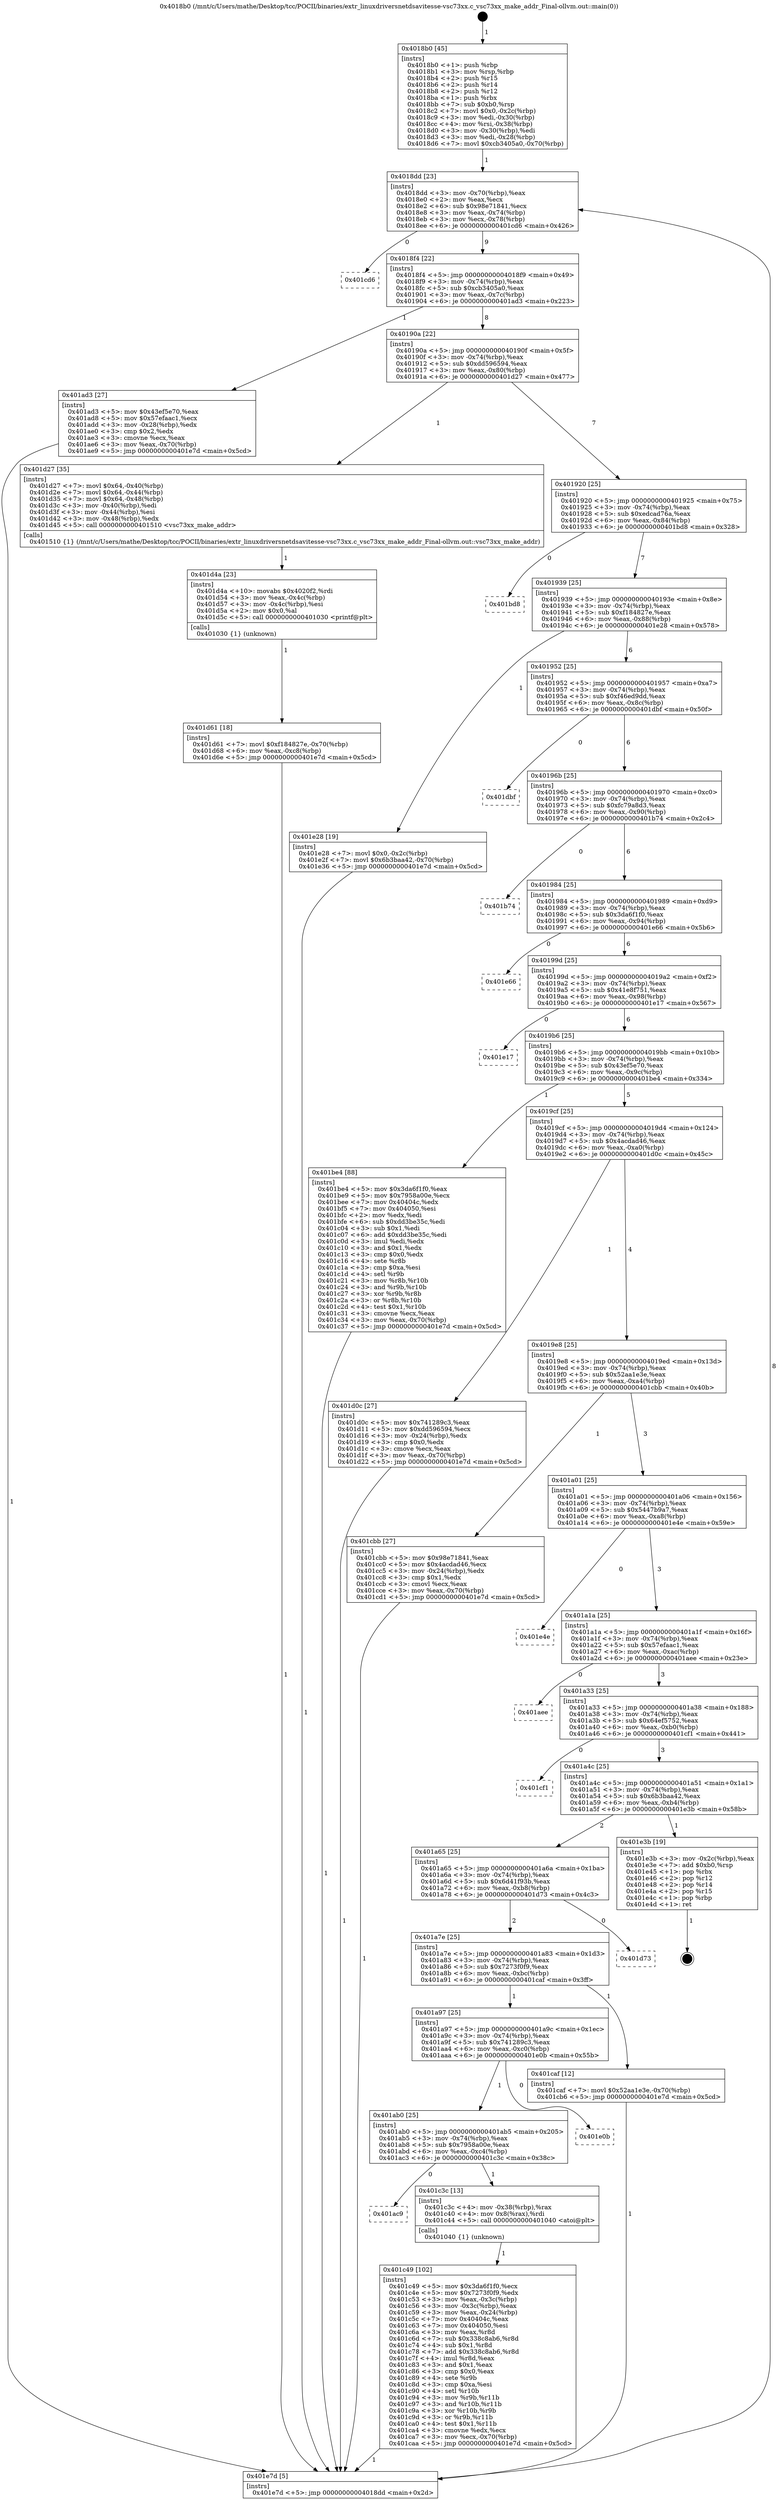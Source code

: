 digraph "0x4018b0" {
  label = "0x4018b0 (/mnt/c/Users/mathe/Desktop/tcc/POCII/binaries/extr_linuxdriversnetdsavitesse-vsc73xx.c_vsc73xx_make_addr_Final-ollvm.out::main(0))"
  labelloc = "t"
  node[shape=record]

  Entry [label="",width=0.3,height=0.3,shape=circle,fillcolor=black,style=filled]
  "0x4018dd" [label="{
     0x4018dd [23]\l
     | [instrs]\l
     &nbsp;&nbsp;0x4018dd \<+3\>: mov -0x70(%rbp),%eax\l
     &nbsp;&nbsp;0x4018e0 \<+2\>: mov %eax,%ecx\l
     &nbsp;&nbsp;0x4018e2 \<+6\>: sub $0x98e71841,%ecx\l
     &nbsp;&nbsp;0x4018e8 \<+3\>: mov %eax,-0x74(%rbp)\l
     &nbsp;&nbsp;0x4018eb \<+3\>: mov %ecx,-0x78(%rbp)\l
     &nbsp;&nbsp;0x4018ee \<+6\>: je 0000000000401cd6 \<main+0x426\>\l
  }"]
  "0x401cd6" [label="{
     0x401cd6\l
  }", style=dashed]
  "0x4018f4" [label="{
     0x4018f4 [22]\l
     | [instrs]\l
     &nbsp;&nbsp;0x4018f4 \<+5\>: jmp 00000000004018f9 \<main+0x49\>\l
     &nbsp;&nbsp;0x4018f9 \<+3\>: mov -0x74(%rbp),%eax\l
     &nbsp;&nbsp;0x4018fc \<+5\>: sub $0xcb3405a0,%eax\l
     &nbsp;&nbsp;0x401901 \<+3\>: mov %eax,-0x7c(%rbp)\l
     &nbsp;&nbsp;0x401904 \<+6\>: je 0000000000401ad3 \<main+0x223\>\l
  }"]
  Exit [label="",width=0.3,height=0.3,shape=circle,fillcolor=black,style=filled,peripheries=2]
  "0x401ad3" [label="{
     0x401ad3 [27]\l
     | [instrs]\l
     &nbsp;&nbsp;0x401ad3 \<+5\>: mov $0x43ef5e70,%eax\l
     &nbsp;&nbsp;0x401ad8 \<+5\>: mov $0x57efaac1,%ecx\l
     &nbsp;&nbsp;0x401add \<+3\>: mov -0x28(%rbp),%edx\l
     &nbsp;&nbsp;0x401ae0 \<+3\>: cmp $0x2,%edx\l
     &nbsp;&nbsp;0x401ae3 \<+3\>: cmovne %ecx,%eax\l
     &nbsp;&nbsp;0x401ae6 \<+3\>: mov %eax,-0x70(%rbp)\l
     &nbsp;&nbsp;0x401ae9 \<+5\>: jmp 0000000000401e7d \<main+0x5cd\>\l
  }"]
  "0x40190a" [label="{
     0x40190a [22]\l
     | [instrs]\l
     &nbsp;&nbsp;0x40190a \<+5\>: jmp 000000000040190f \<main+0x5f\>\l
     &nbsp;&nbsp;0x40190f \<+3\>: mov -0x74(%rbp),%eax\l
     &nbsp;&nbsp;0x401912 \<+5\>: sub $0xdd596594,%eax\l
     &nbsp;&nbsp;0x401917 \<+3\>: mov %eax,-0x80(%rbp)\l
     &nbsp;&nbsp;0x40191a \<+6\>: je 0000000000401d27 \<main+0x477\>\l
  }"]
  "0x401e7d" [label="{
     0x401e7d [5]\l
     | [instrs]\l
     &nbsp;&nbsp;0x401e7d \<+5\>: jmp 00000000004018dd \<main+0x2d\>\l
  }"]
  "0x4018b0" [label="{
     0x4018b0 [45]\l
     | [instrs]\l
     &nbsp;&nbsp;0x4018b0 \<+1\>: push %rbp\l
     &nbsp;&nbsp;0x4018b1 \<+3\>: mov %rsp,%rbp\l
     &nbsp;&nbsp;0x4018b4 \<+2\>: push %r15\l
     &nbsp;&nbsp;0x4018b6 \<+2\>: push %r14\l
     &nbsp;&nbsp;0x4018b8 \<+2\>: push %r12\l
     &nbsp;&nbsp;0x4018ba \<+1\>: push %rbx\l
     &nbsp;&nbsp;0x4018bb \<+7\>: sub $0xb0,%rsp\l
     &nbsp;&nbsp;0x4018c2 \<+7\>: movl $0x0,-0x2c(%rbp)\l
     &nbsp;&nbsp;0x4018c9 \<+3\>: mov %edi,-0x30(%rbp)\l
     &nbsp;&nbsp;0x4018cc \<+4\>: mov %rsi,-0x38(%rbp)\l
     &nbsp;&nbsp;0x4018d0 \<+3\>: mov -0x30(%rbp),%edi\l
     &nbsp;&nbsp;0x4018d3 \<+3\>: mov %edi,-0x28(%rbp)\l
     &nbsp;&nbsp;0x4018d6 \<+7\>: movl $0xcb3405a0,-0x70(%rbp)\l
  }"]
  "0x401d61" [label="{
     0x401d61 [18]\l
     | [instrs]\l
     &nbsp;&nbsp;0x401d61 \<+7\>: movl $0xf184827e,-0x70(%rbp)\l
     &nbsp;&nbsp;0x401d68 \<+6\>: mov %eax,-0xc8(%rbp)\l
     &nbsp;&nbsp;0x401d6e \<+5\>: jmp 0000000000401e7d \<main+0x5cd\>\l
  }"]
  "0x401d27" [label="{
     0x401d27 [35]\l
     | [instrs]\l
     &nbsp;&nbsp;0x401d27 \<+7\>: movl $0x64,-0x40(%rbp)\l
     &nbsp;&nbsp;0x401d2e \<+7\>: movl $0x64,-0x44(%rbp)\l
     &nbsp;&nbsp;0x401d35 \<+7\>: movl $0x64,-0x48(%rbp)\l
     &nbsp;&nbsp;0x401d3c \<+3\>: mov -0x40(%rbp),%edi\l
     &nbsp;&nbsp;0x401d3f \<+3\>: mov -0x44(%rbp),%esi\l
     &nbsp;&nbsp;0x401d42 \<+3\>: mov -0x48(%rbp),%edx\l
     &nbsp;&nbsp;0x401d45 \<+5\>: call 0000000000401510 \<vsc73xx_make_addr\>\l
     | [calls]\l
     &nbsp;&nbsp;0x401510 \{1\} (/mnt/c/Users/mathe/Desktop/tcc/POCII/binaries/extr_linuxdriversnetdsavitesse-vsc73xx.c_vsc73xx_make_addr_Final-ollvm.out::vsc73xx_make_addr)\l
  }"]
  "0x401920" [label="{
     0x401920 [25]\l
     | [instrs]\l
     &nbsp;&nbsp;0x401920 \<+5\>: jmp 0000000000401925 \<main+0x75\>\l
     &nbsp;&nbsp;0x401925 \<+3\>: mov -0x74(%rbp),%eax\l
     &nbsp;&nbsp;0x401928 \<+5\>: sub $0xedcad76a,%eax\l
     &nbsp;&nbsp;0x40192d \<+6\>: mov %eax,-0x84(%rbp)\l
     &nbsp;&nbsp;0x401933 \<+6\>: je 0000000000401bd8 \<main+0x328\>\l
  }"]
  "0x401d4a" [label="{
     0x401d4a [23]\l
     | [instrs]\l
     &nbsp;&nbsp;0x401d4a \<+10\>: movabs $0x4020f2,%rdi\l
     &nbsp;&nbsp;0x401d54 \<+3\>: mov %eax,-0x4c(%rbp)\l
     &nbsp;&nbsp;0x401d57 \<+3\>: mov -0x4c(%rbp),%esi\l
     &nbsp;&nbsp;0x401d5a \<+2\>: mov $0x0,%al\l
     &nbsp;&nbsp;0x401d5c \<+5\>: call 0000000000401030 \<printf@plt\>\l
     | [calls]\l
     &nbsp;&nbsp;0x401030 \{1\} (unknown)\l
  }"]
  "0x401bd8" [label="{
     0x401bd8\l
  }", style=dashed]
  "0x401939" [label="{
     0x401939 [25]\l
     | [instrs]\l
     &nbsp;&nbsp;0x401939 \<+5\>: jmp 000000000040193e \<main+0x8e\>\l
     &nbsp;&nbsp;0x40193e \<+3\>: mov -0x74(%rbp),%eax\l
     &nbsp;&nbsp;0x401941 \<+5\>: sub $0xf184827e,%eax\l
     &nbsp;&nbsp;0x401946 \<+6\>: mov %eax,-0x88(%rbp)\l
     &nbsp;&nbsp;0x40194c \<+6\>: je 0000000000401e28 \<main+0x578\>\l
  }"]
  "0x401c49" [label="{
     0x401c49 [102]\l
     | [instrs]\l
     &nbsp;&nbsp;0x401c49 \<+5\>: mov $0x3da6f1f0,%ecx\l
     &nbsp;&nbsp;0x401c4e \<+5\>: mov $0x7273f0f9,%edx\l
     &nbsp;&nbsp;0x401c53 \<+3\>: mov %eax,-0x3c(%rbp)\l
     &nbsp;&nbsp;0x401c56 \<+3\>: mov -0x3c(%rbp),%eax\l
     &nbsp;&nbsp;0x401c59 \<+3\>: mov %eax,-0x24(%rbp)\l
     &nbsp;&nbsp;0x401c5c \<+7\>: mov 0x40404c,%eax\l
     &nbsp;&nbsp;0x401c63 \<+7\>: mov 0x404050,%esi\l
     &nbsp;&nbsp;0x401c6a \<+3\>: mov %eax,%r8d\l
     &nbsp;&nbsp;0x401c6d \<+7\>: sub $0x338c8ab6,%r8d\l
     &nbsp;&nbsp;0x401c74 \<+4\>: sub $0x1,%r8d\l
     &nbsp;&nbsp;0x401c78 \<+7\>: add $0x338c8ab6,%r8d\l
     &nbsp;&nbsp;0x401c7f \<+4\>: imul %r8d,%eax\l
     &nbsp;&nbsp;0x401c83 \<+3\>: and $0x1,%eax\l
     &nbsp;&nbsp;0x401c86 \<+3\>: cmp $0x0,%eax\l
     &nbsp;&nbsp;0x401c89 \<+4\>: sete %r9b\l
     &nbsp;&nbsp;0x401c8d \<+3\>: cmp $0xa,%esi\l
     &nbsp;&nbsp;0x401c90 \<+4\>: setl %r10b\l
     &nbsp;&nbsp;0x401c94 \<+3\>: mov %r9b,%r11b\l
     &nbsp;&nbsp;0x401c97 \<+3\>: and %r10b,%r11b\l
     &nbsp;&nbsp;0x401c9a \<+3\>: xor %r10b,%r9b\l
     &nbsp;&nbsp;0x401c9d \<+3\>: or %r9b,%r11b\l
     &nbsp;&nbsp;0x401ca0 \<+4\>: test $0x1,%r11b\l
     &nbsp;&nbsp;0x401ca4 \<+3\>: cmovne %edx,%ecx\l
     &nbsp;&nbsp;0x401ca7 \<+3\>: mov %ecx,-0x70(%rbp)\l
     &nbsp;&nbsp;0x401caa \<+5\>: jmp 0000000000401e7d \<main+0x5cd\>\l
  }"]
  "0x401e28" [label="{
     0x401e28 [19]\l
     | [instrs]\l
     &nbsp;&nbsp;0x401e28 \<+7\>: movl $0x0,-0x2c(%rbp)\l
     &nbsp;&nbsp;0x401e2f \<+7\>: movl $0x6b3baa42,-0x70(%rbp)\l
     &nbsp;&nbsp;0x401e36 \<+5\>: jmp 0000000000401e7d \<main+0x5cd\>\l
  }"]
  "0x401952" [label="{
     0x401952 [25]\l
     | [instrs]\l
     &nbsp;&nbsp;0x401952 \<+5\>: jmp 0000000000401957 \<main+0xa7\>\l
     &nbsp;&nbsp;0x401957 \<+3\>: mov -0x74(%rbp),%eax\l
     &nbsp;&nbsp;0x40195a \<+5\>: sub $0xf46ed9dd,%eax\l
     &nbsp;&nbsp;0x40195f \<+6\>: mov %eax,-0x8c(%rbp)\l
     &nbsp;&nbsp;0x401965 \<+6\>: je 0000000000401dbf \<main+0x50f\>\l
  }"]
  "0x401ac9" [label="{
     0x401ac9\l
  }", style=dashed]
  "0x401dbf" [label="{
     0x401dbf\l
  }", style=dashed]
  "0x40196b" [label="{
     0x40196b [25]\l
     | [instrs]\l
     &nbsp;&nbsp;0x40196b \<+5\>: jmp 0000000000401970 \<main+0xc0\>\l
     &nbsp;&nbsp;0x401970 \<+3\>: mov -0x74(%rbp),%eax\l
     &nbsp;&nbsp;0x401973 \<+5\>: sub $0xfc79a8d3,%eax\l
     &nbsp;&nbsp;0x401978 \<+6\>: mov %eax,-0x90(%rbp)\l
     &nbsp;&nbsp;0x40197e \<+6\>: je 0000000000401b74 \<main+0x2c4\>\l
  }"]
  "0x401c3c" [label="{
     0x401c3c [13]\l
     | [instrs]\l
     &nbsp;&nbsp;0x401c3c \<+4\>: mov -0x38(%rbp),%rax\l
     &nbsp;&nbsp;0x401c40 \<+4\>: mov 0x8(%rax),%rdi\l
     &nbsp;&nbsp;0x401c44 \<+5\>: call 0000000000401040 \<atoi@plt\>\l
     | [calls]\l
     &nbsp;&nbsp;0x401040 \{1\} (unknown)\l
  }"]
  "0x401b74" [label="{
     0x401b74\l
  }", style=dashed]
  "0x401984" [label="{
     0x401984 [25]\l
     | [instrs]\l
     &nbsp;&nbsp;0x401984 \<+5\>: jmp 0000000000401989 \<main+0xd9\>\l
     &nbsp;&nbsp;0x401989 \<+3\>: mov -0x74(%rbp),%eax\l
     &nbsp;&nbsp;0x40198c \<+5\>: sub $0x3da6f1f0,%eax\l
     &nbsp;&nbsp;0x401991 \<+6\>: mov %eax,-0x94(%rbp)\l
     &nbsp;&nbsp;0x401997 \<+6\>: je 0000000000401e66 \<main+0x5b6\>\l
  }"]
  "0x401ab0" [label="{
     0x401ab0 [25]\l
     | [instrs]\l
     &nbsp;&nbsp;0x401ab0 \<+5\>: jmp 0000000000401ab5 \<main+0x205\>\l
     &nbsp;&nbsp;0x401ab5 \<+3\>: mov -0x74(%rbp),%eax\l
     &nbsp;&nbsp;0x401ab8 \<+5\>: sub $0x7958a00e,%eax\l
     &nbsp;&nbsp;0x401abd \<+6\>: mov %eax,-0xc4(%rbp)\l
     &nbsp;&nbsp;0x401ac3 \<+6\>: je 0000000000401c3c \<main+0x38c\>\l
  }"]
  "0x401e66" [label="{
     0x401e66\l
  }", style=dashed]
  "0x40199d" [label="{
     0x40199d [25]\l
     | [instrs]\l
     &nbsp;&nbsp;0x40199d \<+5\>: jmp 00000000004019a2 \<main+0xf2\>\l
     &nbsp;&nbsp;0x4019a2 \<+3\>: mov -0x74(%rbp),%eax\l
     &nbsp;&nbsp;0x4019a5 \<+5\>: sub $0x41e8f751,%eax\l
     &nbsp;&nbsp;0x4019aa \<+6\>: mov %eax,-0x98(%rbp)\l
     &nbsp;&nbsp;0x4019b0 \<+6\>: je 0000000000401e17 \<main+0x567\>\l
  }"]
  "0x401e0b" [label="{
     0x401e0b\l
  }", style=dashed]
  "0x401e17" [label="{
     0x401e17\l
  }", style=dashed]
  "0x4019b6" [label="{
     0x4019b6 [25]\l
     | [instrs]\l
     &nbsp;&nbsp;0x4019b6 \<+5\>: jmp 00000000004019bb \<main+0x10b\>\l
     &nbsp;&nbsp;0x4019bb \<+3\>: mov -0x74(%rbp),%eax\l
     &nbsp;&nbsp;0x4019be \<+5\>: sub $0x43ef5e70,%eax\l
     &nbsp;&nbsp;0x4019c3 \<+6\>: mov %eax,-0x9c(%rbp)\l
     &nbsp;&nbsp;0x4019c9 \<+6\>: je 0000000000401be4 \<main+0x334\>\l
  }"]
  "0x401a97" [label="{
     0x401a97 [25]\l
     | [instrs]\l
     &nbsp;&nbsp;0x401a97 \<+5\>: jmp 0000000000401a9c \<main+0x1ec\>\l
     &nbsp;&nbsp;0x401a9c \<+3\>: mov -0x74(%rbp),%eax\l
     &nbsp;&nbsp;0x401a9f \<+5\>: sub $0x741289c3,%eax\l
     &nbsp;&nbsp;0x401aa4 \<+6\>: mov %eax,-0xc0(%rbp)\l
     &nbsp;&nbsp;0x401aaa \<+6\>: je 0000000000401e0b \<main+0x55b\>\l
  }"]
  "0x401be4" [label="{
     0x401be4 [88]\l
     | [instrs]\l
     &nbsp;&nbsp;0x401be4 \<+5\>: mov $0x3da6f1f0,%eax\l
     &nbsp;&nbsp;0x401be9 \<+5\>: mov $0x7958a00e,%ecx\l
     &nbsp;&nbsp;0x401bee \<+7\>: mov 0x40404c,%edx\l
     &nbsp;&nbsp;0x401bf5 \<+7\>: mov 0x404050,%esi\l
     &nbsp;&nbsp;0x401bfc \<+2\>: mov %edx,%edi\l
     &nbsp;&nbsp;0x401bfe \<+6\>: sub $0xdd3be35c,%edi\l
     &nbsp;&nbsp;0x401c04 \<+3\>: sub $0x1,%edi\l
     &nbsp;&nbsp;0x401c07 \<+6\>: add $0xdd3be35c,%edi\l
     &nbsp;&nbsp;0x401c0d \<+3\>: imul %edi,%edx\l
     &nbsp;&nbsp;0x401c10 \<+3\>: and $0x1,%edx\l
     &nbsp;&nbsp;0x401c13 \<+3\>: cmp $0x0,%edx\l
     &nbsp;&nbsp;0x401c16 \<+4\>: sete %r8b\l
     &nbsp;&nbsp;0x401c1a \<+3\>: cmp $0xa,%esi\l
     &nbsp;&nbsp;0x401c1d \<+4\>: setl %r9b\l
     &nbsp;&nbsp;0x401c21 \<+3\>: mov %r8b,%r10b\l
     &nbsp;&nbsp;0x401c24 \<+3\>: and %r9b,%r10b\l
     &nbsp;&nbsp;0x401c27 \<+3\>: xor %r9b,%r8b\l
     &nbsp;&nbsp;0x401c2a \<+3\>: or %r8b,%r10b\l
     &nbsp;&nbsp;0x401c2d \<+4\>: test $0x1,%r10b\l
     &nbsp;&nbsp;0x401c31 \<+3\>: cmovne %ecx,%eax\l
     &nbsp;&nbsp;0x401c34 \<+3\>: mov %eax,-0x70(%rbp)\l
     &nbsp;&nbsp;0x401c37 \<+5\>: jmp 0000000000401e7d \<main+0x5cd\>\l
  }"]
  "0x4019cf" [label="{
     0x4019cf [25]\l
     | [instrs]\l
     &nbsp;&nbsp;0x4019cf \<+5\>: jmp 00000000004019d4 \<main+0x124\>\l
     &nbsp;&nbsp;0x4019d4 \<+3\>: mov -0x74(%rbp),%eax\l
     &nbsp;&nbsp;0x4019d7 \<+5\>: sub $0x4acdad46,%eax\l
     &nbsp;&nbsp;0x4019dc \<+6\>: mov %eax,-0xa0(%rbp)\l
     &nbsp;&nbsp;0x4019e2 \<+6\>: je 0000000000401d0c \<main+0x45c\>\l
  }"]
  "0x401caf" [label="{
     0x401caf [12]\l
     | [instrs]\l
     &nbsp;&nbsp;0x401caf \<+7\>: movl $0x52aa1e3e,-0x70(%rbp)\l
     &nbsp;&nbsp;0x401cb6 \<+5\>: jmp 0000000000401e7d \<main+0x5cd\>\l
  }"]
  "0x401d0c" [label="{
     0x401d0c [27]\l
     | [instrs]\l
     &nbsp;&nbsp;0x401d0c \<+5\>: mov $0x741289c3,%eax\l
     &nbsp;&nbsp;0x401d11 \<+5\>: mov $0xdd596594,%ecx\l
     &nbsp;&nbsp;0x401d16 \<+3\>: mov -0x24(%rbp),%edx\l
     &nbsp;&nbsp;0x401d19 \<+3\>: cmp $0x0,%edx\l
     &nbsp;&nbsp;0x401d1c \<+3\>: cmove %ecx,%eax\l
     &nbsp;&nbsp;0x401d1f \<+3\>: mov %eax,-0x70(%rbp)\l
     &nbsp;&nbsp;0x401d22 \<+5\>: jmp 0000000000401e7d \<main+0x5cd\>\l
  }"]
  "0x4019e8" [label="{
     0x4019e8 [25]\l
     | [instrs]\l
     &nbsp;&nbsp;0x4019e8 \<+5\>: jmp 00000000004019ed \<main+0x13d\>\l
     &nbsp;&nbsp;0x4019ed \<+3\>: mov -0x74(%rbp),%eax\l
     &nbsp;&nbsp;0x4019f0 \<+5\>: sub $0x52aa1e3e,%eax\l
     &nbsp;&nbsp;0x4019f5 \<+6\>: mov %eax,-0xa4(%rbp)\l
     &nbsp;&nbsp;0x4019fb \<+6\>: je 0000000000401cbb \<main+0x40b\>\l
  }"]
  "0x401a7e" [label="{
     0x401a7e [25]\l
     | [instrs]\l
     &nbsp;&nbsp;0x401a7e \<+5\>: jmp 0000000000401a83 \<main+0x1d3\>\l
     &nbsp;&nbsp;0x401a83 \<+3\>: mov -0x74(%rbp),%eax\l
     &nbsp;&nbsp;0x401a86 \<+5\>: sub $0x7273f0f9,%eax\l
     &nbsp;&nbsp;0x401a8b \<+6\>: mov %eax,-0xbc(%rbp)\l
     &nbsp;&nbsp;0x401a91 \<+6\>: je 0000000000401caf \<main+0x3ff\>\l
  }"]
  "0x401cbb" [label="{
     0x401cbb [27]\l
     | [instrs]\l
     &nbsp;&nbsp;0x401cbb \<+5\>: mov $0x98e71841,%eax\l
     &nbsp;&nbsp;0x401cc0 \<+5\>: mov $0x4acdad46,%ecx\l
     &nbsp;&nbsp;0x401cc5 \<+3\>: mov -0x24(%rbp),%edx\l
     &nbsp;&nbsp;0x401cc8 \<+3\>: cmp $0x1,%edx\l
     &nbsp;&nbsp;0x401ccb \<+3\>: cmovl %ecx,%eax\l
     &nbsp;&nbsp;0x401cce \<+3\>: mov %eax,-0x70(%rbp)\l
     &nbsp;&nbsp;0x401cd1 \<+5\>: jmp 0000000000401e7d \<main+0x5cd\>\l
  }"]
  "0x401a01" [label="{
     0x401a01 [25]\l
     | [instrs]\l
     &nbsp;&nbsp;0x401a01 \<+5\>: jmp 0000000000401a06 \<main+0x156\>\l
     &nbsp;&nbsp;0x401a06 \<+3\>: mov -0x74(%rbp),%eax\l
     &nbsp;&nbsp;0x401a09 \<+5\>: sub $0x5447b9a7,%eax\l
     &nbsp;&nbsp;0x401a0e \<+6\>: mov %eax,-0xa8(%rbp)\l
     &nbsp;&nbsp;0x401a14 \<+6\>: je 0000000000401e4e \<main+0x59e\>\l
  }"]
  "0x401d73" [label="{
     0x401d73\l
  }", style=dashed]
  "0x401e4e" [label="{
     0x401e4e\l
  }", style=dashed]
  "0x401a1a" [label="{
     0x401a1a [25]\l
     | [instrs]\l
     &nbsp;&nbsp;0x401a1a \<+5\>: jmp 0000000000401a1f \<main+0x16f\>\l
     &nbsp;&nbsp;0x401a1f \<+3\>: mov -0x74(%rbp),%eax\l
     &nbsp;&nbsp;0x401a22 \<+5\>: sub $0x57efaac1,%eax\l
     &nbsp;&nbsp;0x401a27 \<+6\>: mov %eax,-0xac(%rbp)\l
     &nbsp;&nbsp;0x401a2d \<+6\>: je 0000000000401aee \<main+0x23e\>\l
  }"]
  "0x401a65" [label="{
     0x401a65 [25]\l
     | [instrs]\l
     &nbsp;&nbsp;0x401a65 \<+5\>: jmp 0000000000401a6a \<main+0x1ba\>\l
     &nbsp;&nbsp;0x401a6a \<+3\>: mov -0x74(%rbp),%eax\l
     &nbsp;&nbsp;0x401a6d \<+5\>: sub $0x6d41f93b,%eax\l
     &nbsp;&nbsp;0x401a72 \<+6\>: mov %eax,-0xb8(%rbp)\l
     &nbsp;&nbsp;0x401a78 \<+6\>: je 0000000000401d73 \<main+0x4c3\>\l
  }"]
  "0x401aee" [label="{
     0x401aee\l
  }", style=dashed]
  "0x401a33" [label="{
     0x401a33 [25]\l
     | [instrs]\l
     &nbsp;&nbsp;0x401a33 \<+5\>: jmp 0000000000401a38 \<main+0x188\>\l
     &nbsp;&nbsp;0x401a38 \<+3\>: mov -0x74(%rbp),%eax\l
     &nbsp;&nbsp;0x401a3b \<+5\>: sub $0x64ef5752,%eax\l
     &nbsp;&nbsp;0x401a40 \<+6\>: mov %eax,-0xb0(%rbp)\l
     &nbsp;&nbsp;0x401a46 \<+6\>: je 0000000000401cf1 \<main+0x441\>\l
  }"]
  "0x401e3b" [label="{
     0x401e3b [19]\l
     | [instrs]\l
     &nbsp;&nbsp;0x401e3b \<+3\>: mov -0x2c(%rbp),%eax\l
     &nbsp;&nbsp;0x401e3e \<+7\>: add $0xb0,%rsp\l
     &nbsp;&nbsp;0x401e45 \<+1\>: pop %rbx\l
     &nbsp;&nbsp;0x401e46 \<+2\>: pop %r12\l
     &nbsp;&nbsp;0x401e48 \<+2\>: pop %r14\l
     &nbsp;&nbsp;0x401e4a \<+2\>: pop %r15\l
     &nbsp;&nbsp;0x401e4c \<+1\>: pop %rbp\l
     &nbsp;&nbsp;0x401e4d \<+1\>: ret\l
  }"]
  "0x401cf1" [label="{
     0x401cf1\l
  }", style=dashed]
  "0x401a4c" [label="{
     0x401a4c [25]\l
     | [instrs]\l
     &nbsp;&nbsp;0x401a4c \<+5\>: jmp 0000000000401a51 \<main+0x1a1\>\l
     &nbsp;&nbsp;0x401a51 \<+3\>: mov -0x74(%rbp),%eax\l
     &nbsp;&nbsp;0x401a54 \<+5\>: sub $0x6b3baa42,%eax\l
     &nbsp;&nbsp;0x401a59 \<+6\>: mov %eax,-0xb4(%rbp)\l
     &nbsp;&nbsp;0x401a5f \<+6\>: je 0000000000401e3b \<main+0x58b\>\l
  }"]
  Entry -> "0x4018b0" [label=" 1"]
  "0x4018dd" -> "0x401cd6" [label=" 0"]
  "0x4018dd" -> "0x4018f4" [label=" 9"]
  "0x401e3b" -> Exit [label=" 1"]
  "0x4018f4" -> "0x401ad3" [label=" 1"]
  "0x4018f4" -> "0x40190a" [label=" 8"]
  "0x401ad3" -> "0x401e7d" [label=" 1"]
  "0x4018b0" -> "0x4018dd" [label=" 1"]
  "0x401e7d" -> "0x4018dd" [label=" 8"]
  "0x401e28" -> "0x401e7d" [label=" 1"]
  "0x40190a" -> "0x401d27" [label=" 1"]
  "0x40190a" -> "0x401920" [label=" 7"]
  "0x401d61" -> "0x401e7d" [label=" 1"]
  "0x401920" -> "0x401bd8" [label=" 0"]
  "0x401920" -> "0x401939" [label=" 7"]
  "0x401d4a" -> "0x401d61" [label=" 1"]
  "0x401939" -> "0x401e28" [label=" 1"]
  "0x401939" -> "0x401952" [label=" 6"]
  "0x401d27" -> "0x401d4a" [label=" 1"]
  "0x401952" -> "0x401dbf" [label=" 0"]
  "0x401952" -> "0x40196b" [label=" 6"]
  "0x401d0c" -> "0x401e7d" [label=" 1"]
  "0x40196b" -> "0x401b74" [label=" 0"]
  "0x40196b" -> "0x401984" [label=" 6"]
  "0x401cbb" -> "0x401e7d" [label=" 1"]
  "0x401984" -> "0x401e66" [label=" 0"]
  "0x401984" -> "0x40199d" [label=" 6"]
  "0x401c49" -> "0x401e7d" [label=" 1"]
  "0x40199d" -> "0x401e17" [label=" 0"]
  "0x40199d" -> "0x4019b6" [label=" 6"]
  "0x401c3c" -> "0x401c49" [label=" 1"]
  "0x4019b6" -> "0x401be4" [label=" 1"]
  "0x4019b6" -> "0x4019cf" [label=" 5"]
  "0x401be4" -> "0x401e7d" [label=" 1"]
  "0x401ab0" -> "0x401c3c" [label=" 1"]
  "0x4019cf" -> "0x401d0c" [label=" 1"]
  "0x4019cf" -> "0x4019e8" [label=" 4"]
  "0x401caf" -> "0x401e7d" [label=" 1"]
  "0x4019e8" -> "0x401cbb" [label=" 1"]
  "0x4019e8" -> "0x401a01" [label=" 3"]
  "0x401a97" -> "0x401e0b" [label=" 0"]
  "0x401a01" -> "0x401e4e" [label=" 0"]
  "0x401a01" -> "0x401a1a" [label=" 3"]
  "0x401ab0" -> "0x401ac9" [label=" 0"]
  "0x401a1a" -> "0x401aee" [label=" 0"]
  "0x401a1a" -> "0x401a33" [label=" 3"]
  "0x401a7e" -> "0x401caf" [label=" 1"]
  "0x401a33" -> "0x401cf1" [label=" 0"]
  "0x401a33" -> "0x401a4c" [label=" 3"]
  "0x401a97" -> "0x401ab0" [label=" 1"]
  "0x401a4c" -> "0x401e3b" [label=" 1"]
  "0x401a4c" -> "0x401a65" [label=" 2"]
  "0x401a7e" -> "0x401a97" [label=" 1"]
  "0x401a65" -> "0x401d73" [label=" 0"]
  "0x401a65" -> "0x401a7e" [label=" 2"]
}
